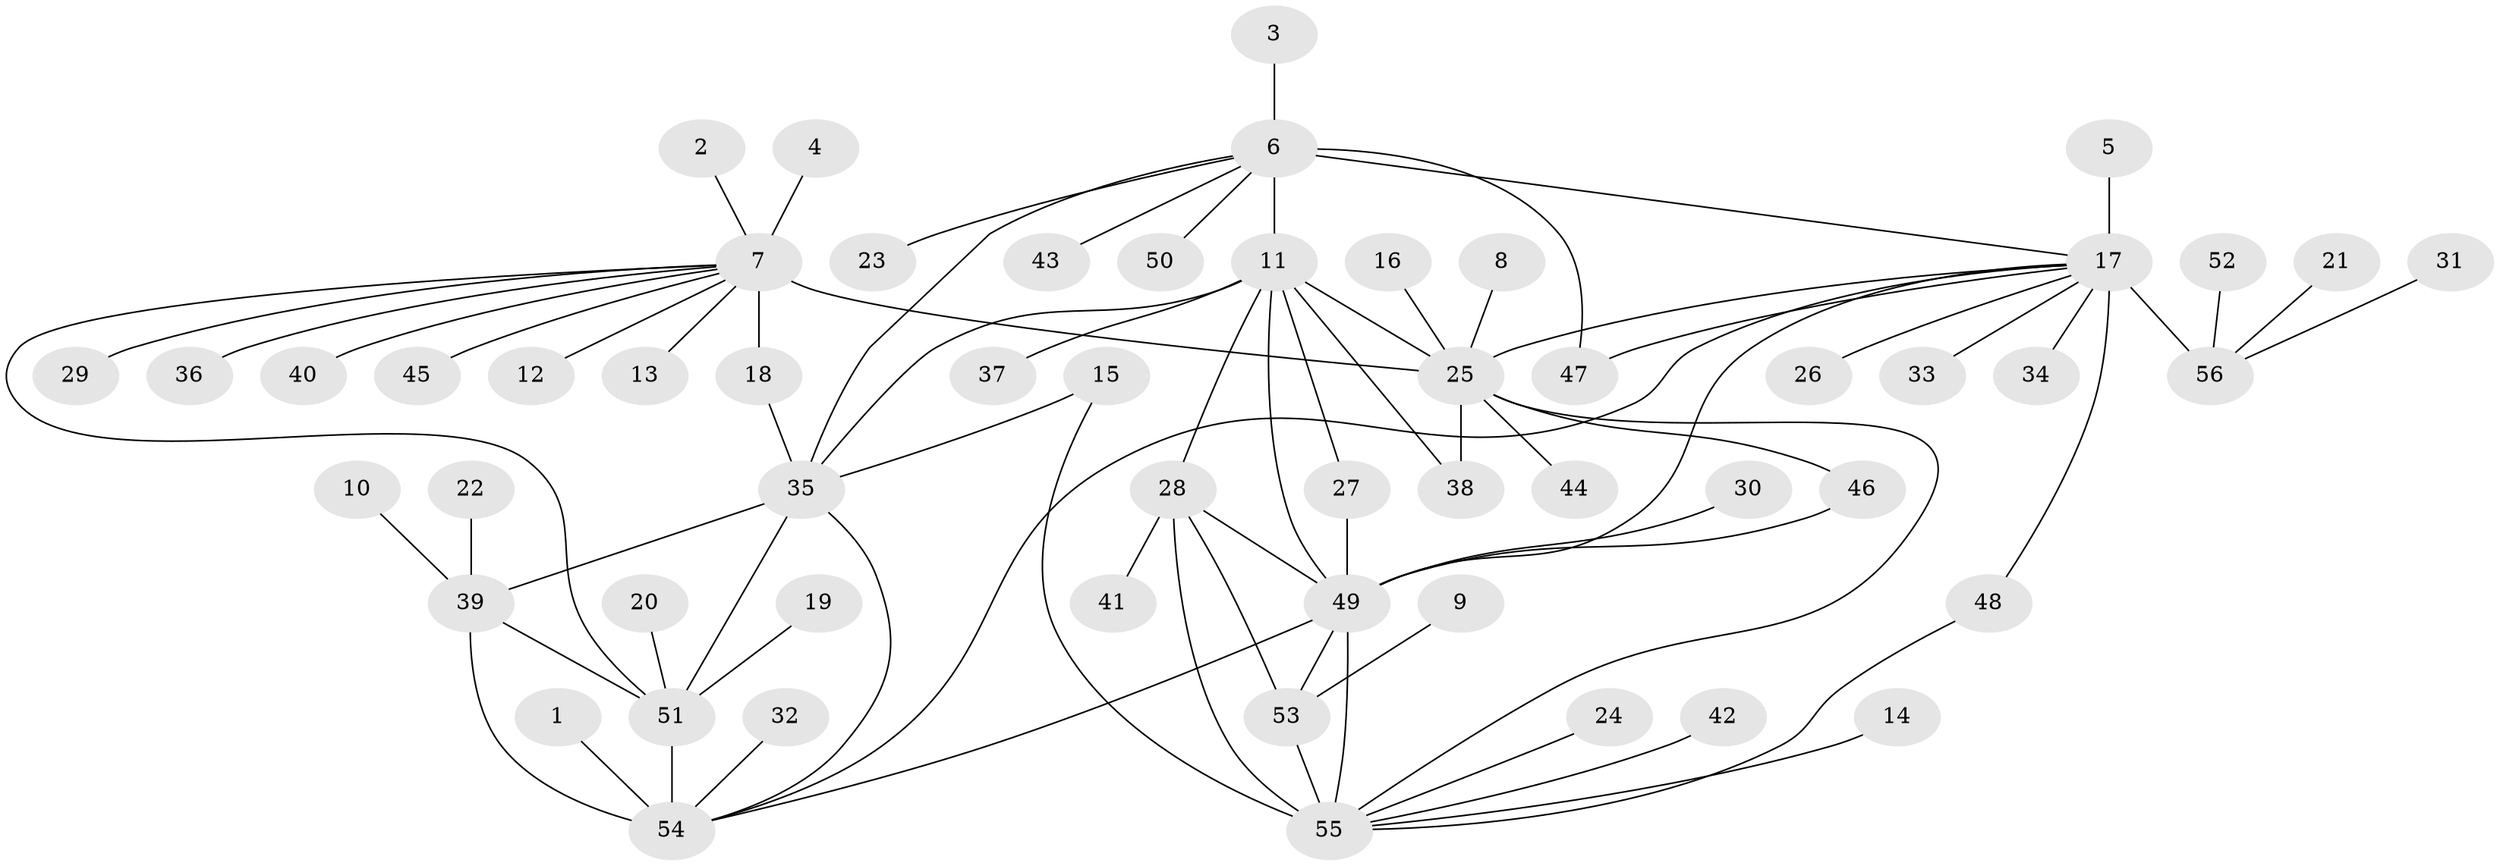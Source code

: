 // original degree distribution, {12: 0.014285714285714285, 7: 0.06428571428571428, 11: 0.03571428571428571, 10: 0.03571428571428571, 8: 0.02857142857142857, 9: 0.05714285714285714, 15: 0.007142857142857143, 14: 0.007142857142857143, 1: 0.5714285714285714, 2: 0.12857142857142856, 3: 0.03571428571428571, 4: 0.014285714285714285}
// Generated by graph-tools (version 1.1) at 2025/37/03/04/25 23:37:46]
// undirected, 56 vertices, 76 edges
graph export_dot {
  node [color=gray90,style=filled];
  1;
  2;
  3;
  4;
  5;
  6;
  7;
  8;
  9;
  10;
  11;
  12;
  13;
  14;
  15;
  16;
  17;
  18;
  19;
  20;
  21;
  22;
  23;
  24;
  25;
  26;
  27;
  28;
  29;
  30;
  31;
  32;
  33;
  34;
  35;
  36;
  37;
  38;
  39;
  40;
  41;
  42;
  43;
  44;
  45;
  46;
  47;
  48;
  49;
  50;
  51;
  52;
  53;
  54;
  55;
  56;
  1 -- 54 [weight=1.0];
  2 -- 7 [weight=1.0];
  3 -- 6 [weight=1.0];
  4 -- 7 [weight=1.0];
  5 -- 17 [weight=1.0];
  6 -- 11 [weight=12.0];
  6 -- 17 [weight=1.0];
  6 -- 23 [weight=1.0];
  6 -- 35 [weight=1.0];
  6 -- 43 [weight=1.0];
  6 -- 47 [weight=1.0];
  6 -- 50 [weight=1.0];
  7 -- 12 [weight=1.0];
  7 -- 13 [weight=1.0];
  7 -- 18 [weight=1.0];
  7 -- 25 [weight=12.0];
  7 -- 29 [weight=1.0];
  7 -- 36 [weight=1.0];
  7 -- 40 [weight=1.0];
  7 -- 45 [weight=1.0];
  7 -- 51 [weight=1.0];
  8 -- 25 [weight=1.0];
  9 -- 53 [weight=1.0];
  10 -- 39 [weight=1.0];
  11 -- 25 [weight=1.0];
  11 -- 27 [weight=1.0];
  11 -- 28 [weight=1.0];
  11 -- 35 [weight=1.0];
  11 -- 37 [weight=1.0];
  11 -- 38 [weight=1.0];
  11 -- 49 [weight=1.0];
  14 -- 55 [weight=1.0];
  15 -- 35 [weight=1.0];
  15 -- 55 [weight=1.0];
  16 -- 25 [weight=1.0];
  17 -- 25 [weight=1.0];
  17 -- 26 [weight=1.0];
  17 -- 33 [weight=1.0];
  17 -- 34 [weight=1.0];
  17 -- 47 [weight=1.0];
  17 -- 48 [weight=1.0];
  17 -- 49 [weight=1.0];
  17 -- 54 [weight=1.0];
  17 -- 56 [weight=10.0];
  18 -- 35 [weight=1.0];
  19 -- 51 [weight=1.0];
  20 -- 51 [weight=1.0];
  21 -- 56 [weight=1.0];
  22 -- 39 [weight=1.0];
  24 -- 55 [weight=1.0];
  25 -- 38 [weight=2.0];
  25 -- 44 [weight=1.0];
  25 -- 46 [weight=1.0];
  25 -- 55 [weight=1.0];
  27 -- 49 [weight=1.0];
  28 -- 41 [weight=1.0];
  28 -- 49 [weight=1.0];
  28 -- 53 [weight=1.0];
  28 -- 55 [weight=4.0];
  30 -- 49 [weight=1.0];
  31 -- 56 [weight=1.0];
  32 -- 54 [weight=1.0];
  35 -- 39 [weight=2.0];
  35 -- 51 [weight=2.0];
  35 -- 54 [weight=2.0];
  39 -- 51 [weight=4.0];
  39 -- 54 [weight=4.0];
  42 -- 55 [weight=1.0];
  46 -- 49 [weight=1.0];
  48 -- 55 [weight=1.0];
  49 -- 53 [weight=1.0];
  49 -- 54 [weight=3.0];
  49 -- 55 [weight=4.0];
  51 -- 54 [weight=4.0];
  52 -- 56 [weight=1.0];
  53 -- 55 [weight=4.0];
}
